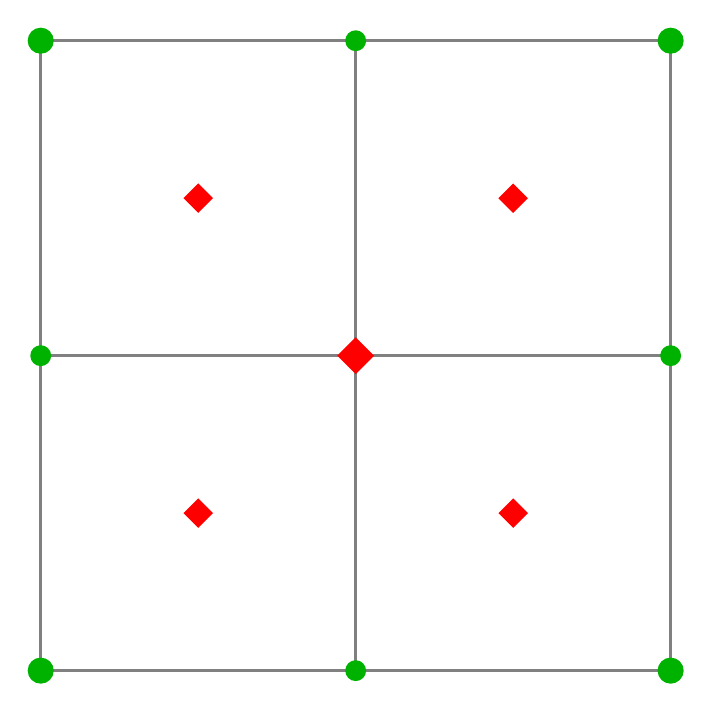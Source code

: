 ﻿\begin{tikzpicture}[scale=2]

\tikzstyle{mysquare}=[
  regular polygon,
  regular polygon sides=4,
  %draw,
  fill=red,
  minimum size =1mm,
 scale=1,
 rotate=45]

\tikzstyle{mycircle}=[
  circle,
  %draw,
  fill=green!70!black,
  minimum size =1mm,
  scale=1]


\path
  (0,0) coordinate(A)
  (4,0) coordinate(B)
  (4,4) coordinate(C)
  (0,4) coordinate (D)
  ;

% Lines
\draw[very thick, black!50] (A)--(B)--(C)--(D)--cycle;
\draw[very thick, black!50] (2,0)--(2,4);
\draw[very thick, black!50] (0,2)--(4,2);

% points
\draw
 node[mycircle] at (A) {}
 node[mycircle] at (B) {}
 node[mycircle] at (C) {}
 node[mycircle] at (D) {} 
 node[mycircle, scale=0.8] at (0,2) {}
 node[mycircle, scale=0.8] at (2,0) {}
 node[mycircle, scale=0.8] at (4,2) {}
 node[mycircle, scale=0.8] at (2,4) {}
;

\draw
 node[mysquare] at (2,2) {}
 node[mysquare, scale=0.8] at (1,1) {}
 node[mysquare, scale=0.8] at (3,1) {}
 node[mysquare, scale=0.8] at (1,3) {}
 node[mysquare, scale=0.8] at (3,3) {}
;


\end{tikzpicture}
